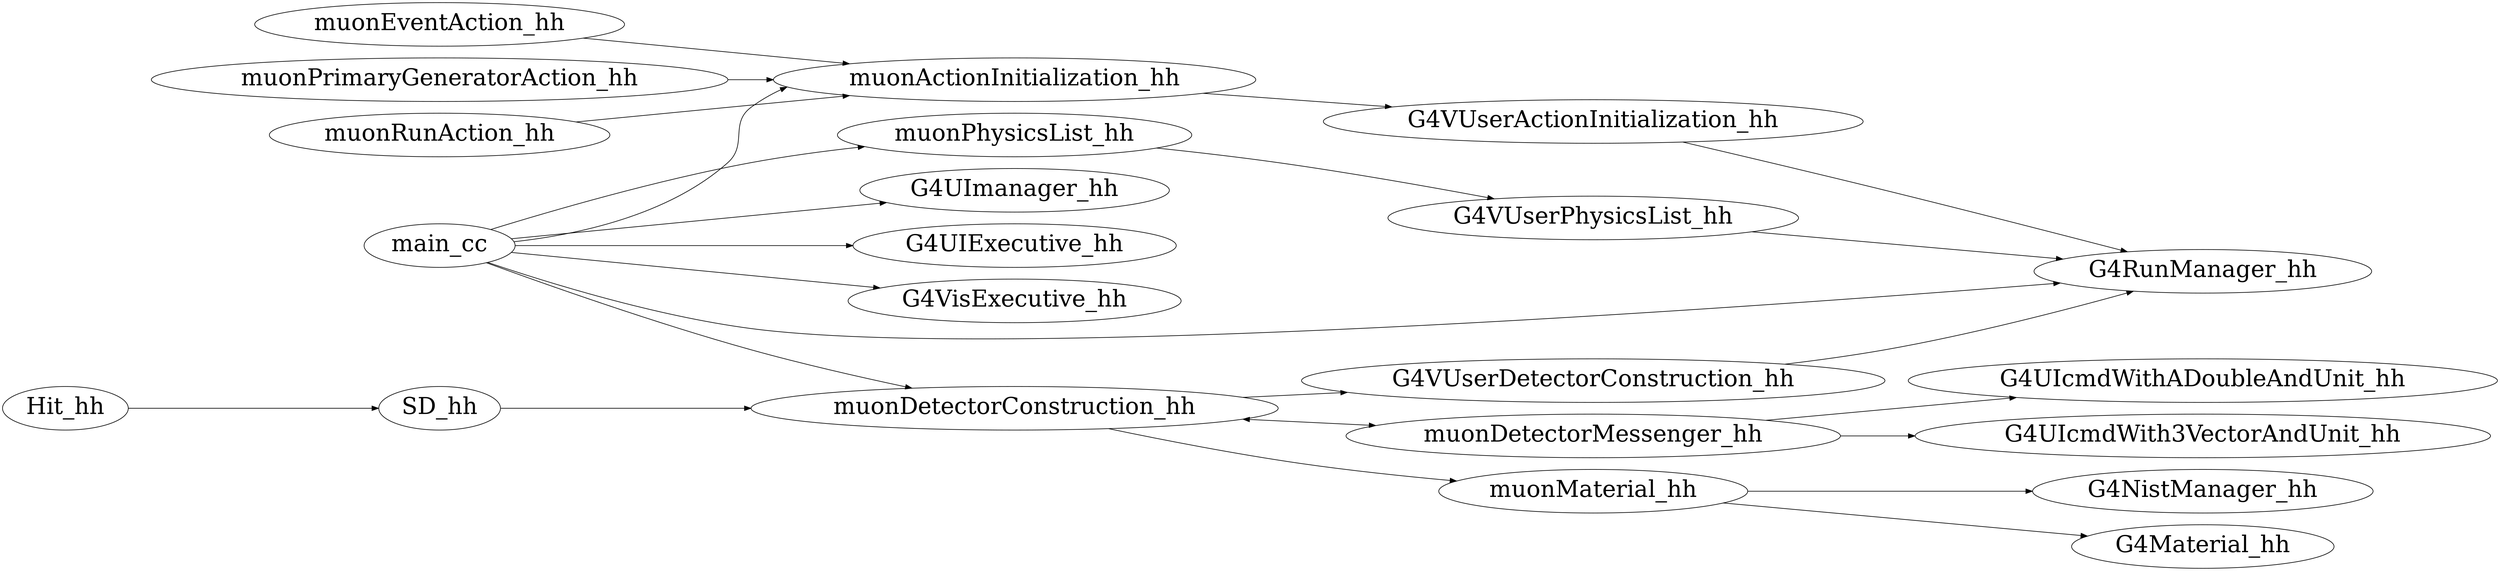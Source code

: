 digraph DeployRule {

rankdir=LR;
    node [fontsize=36];
   main_cc -> G4UImanager_hh;
   main_cc -> G4UIExecutive_hh;
   main_cc -> G4VisExecutive_hh;
   main_cc -> muonPhysicsList_hh;
   muonPhysicsList_hh -> G4VUserPhysicsList_hh;
   main_cc -> muonDetectorConstruction_hh;
   muonDetectorConstruction_hh -> G4VUserDetectorConstruction_hh;
   main_cc -> muonActionInitialization_hh;
   muonActionInitialization_hh -> G4VUserActionInitialization_hh;
   main_cc -> G4RunManager_hh;
   G4VUserDetectorConstruction_hh -> G4RunManager_hh;
   G4VUserPhysicsList_hh -> G4RunManager_hh;
   G4VUserActionInitialization_hh -> G4RunManager_hh;
   muonDetectorConstruction_hh -> muonDetectorMessenger_hh [dir = both];
   muonDetectorMessenger_hh -> G4UIcmdWith3VectorAndUnit_hh;
   muonDetectorMessenger_hh -> G4UIcmdWithADoubleAndUnit_hh;
   muonDetectorConstruction_hh -> muonMaterial_hh
   muonMaterial_hh -> G4Material_hh;
   muonMaterial_hh -> G4NistManager_hh;
   muonRunAction_hh -> muonActionInitialization_hh;
   muonEventAction_hh -> muonActionInitialization_hh;
   muonPrimaryGeneratorAction_hh -> muonActionInitialization_hh;
   Hit_hh -> SD_hh;
   SD_hh -> muonDetectorConstruction_hh;
}
